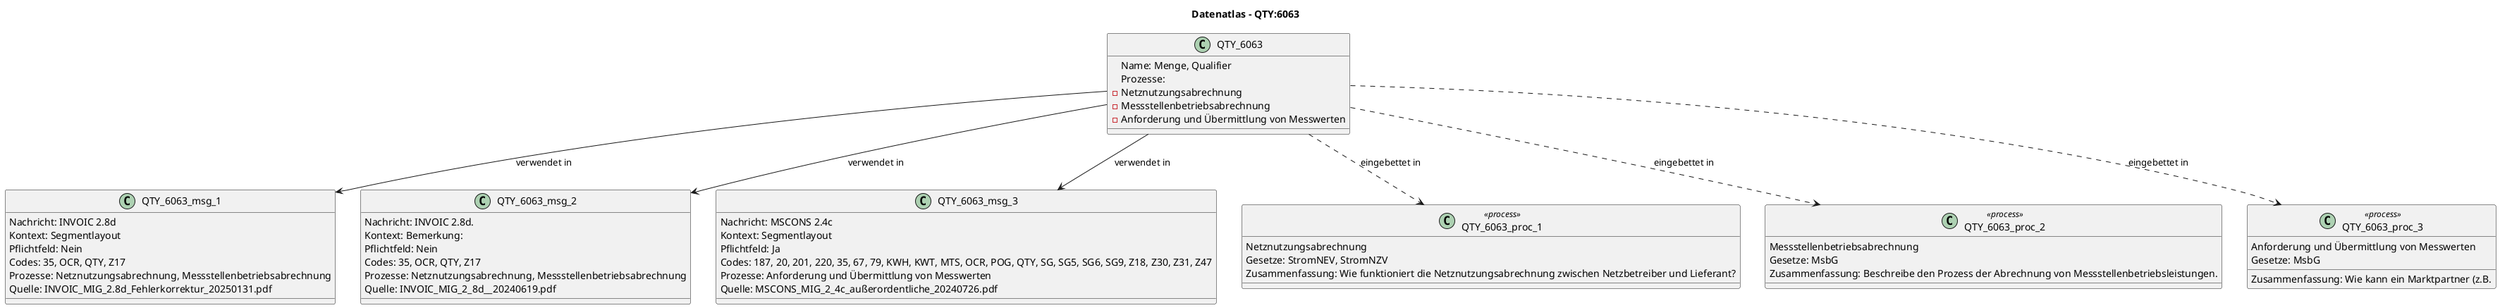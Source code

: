 @startuml
title Datenatlas – QTY:6063
class QTY_6063 {
  Name: Menge, Qualifier
  Prozesse:
    - Netznutzungsabrechnung
    - Messstellenbetriebsabrechnung
    - Anforderung und Übermittlung von Messwerten
}
class QTY_6063_msg_1 {
  Nachricht: INVOIC 2.8d
  Kontext: Segmentlayout
  Pflichtfeld: Nein
  Codes: 35, OCR, QTY, Z17
  Prozesse: Netznutzungsabrechnung, Messstellenbetriebsabrechnung
  Quelle: INVOIC_MIG_2.8d_Fehlerkorrektur_20250131.pdf
}
QTY_6063 --> QTY_6063_msg_1 : verwendet in
class QTY_6063_msg_2 {
  Nachricht: INVOIC 2.8d.
  Kontext: Bemerkung:
  Pflichtfeld: Nein
  Codes: 35, OCR, QTY, Z17
  Prozesse: Netznutzungsabrechnung, Messstellenbetriebsabrechnung
  Quelle: INVOIC_MIG_2_8d__20240619.pdf
}
QTY_6063 --> QTY_6063_msg_2 : verwendet in
class QTY_6063_msg_3 {
  Nachricht: MSCONS 2.4c
  Kontext: Segmentlayout
  Pflichtfeld: Ja
  Codes: 187, 20, 201, 220, 35, 67, 79, KWH, KWT, MTS, OCR, POG, QTY, SG, SG5, SG6, SG9, Z18, Z30, Z31, Z47
  Prozesse: Anforderung und Übermittlung von Messwerten
  Quelle: MSCONS_MIG_2_4c_außerordentliche_20240726.pdf
}
QTY_6063 --> QTY_6063_msg_3 : verwendet in
class QTY_6063_proc_1 <<process>> {
  Netznutzungsabrechnung
  Gesetze: StromNEV, StromNZV
  Zusammenfassung: Wie funktioniert die Netznutzungsabrechnung zwischen Netzbetreiber und Lieferant?
}
QTY_6063 ..> QTY_6063_proc_1 : eingebettet in
class QTY_6063_proc_2 <<process>> {
  Messstellenbetriebsabrechnung
  Gesetze: MsbG
  Zusammenfassung: Beschreibe den Prozess der Abrechnung von Messstellenbetriebsleistungen.
}
QTY_6063 ..> QTY_6063_proc_2 : eingebettet in
class QTY_6063_proc_3 <<process>> {
  Anforderung und Übermittlung von Messwerten
  Gesetze: MsbG
  Zusammenfassung: Wie kann ein Marktpartner (z.B.
}
QTY_6063 ..> QTY_6063_proc_3 : eingebettet in
@enduml